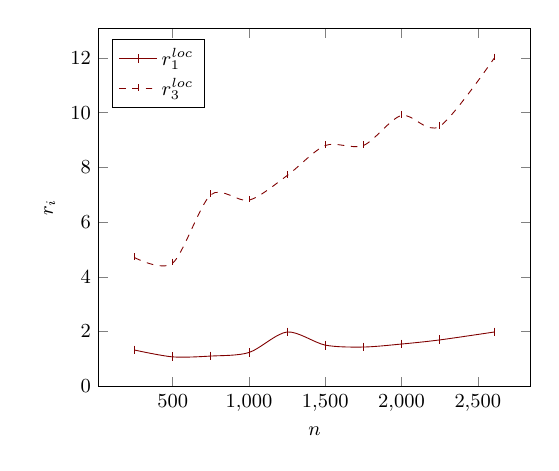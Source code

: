 \tikzstyle{textstyle}=[font=\fontsize{9}{9}\selectfont]
\begin{tikzpicture}[textstyle, scale=0.80]
    \begin{axis}[
        xlabel={$n$},
        ylabel={$r_{i}$},
		legend pos=north west
        ]
        
    \addplot[smooth,mark=|,color=black!50!red] plot coordinates {
		(250,1.32)
		(500,1.07)
		(750,1.1)
		(1000,1.23)
		(1250,1.98)
		(1500,1.50)
		(1750,1.43)
		(2000,1.54)
		(2250,1.69)
		(2608,1.98)
    };
    \addlegendentry{$r^{loc}_{1}$}
    
    \addplot[smooth,mark=|,color=black!50!red, dashed] plot coordinates {
		(250,4.7)
		(500,4.5)
		(750,7.0)
		(1000,6.8)
		(1250,7.7)
		(1500,8.8)
		(1750,8.8)
		(2000,9.9)
		(2250,9.5)
		(2608,12.0)
    };
    \addlegendentry{$r^{loc}_{3}$}
    
    \end{axis}
\end{tikzpicture}
